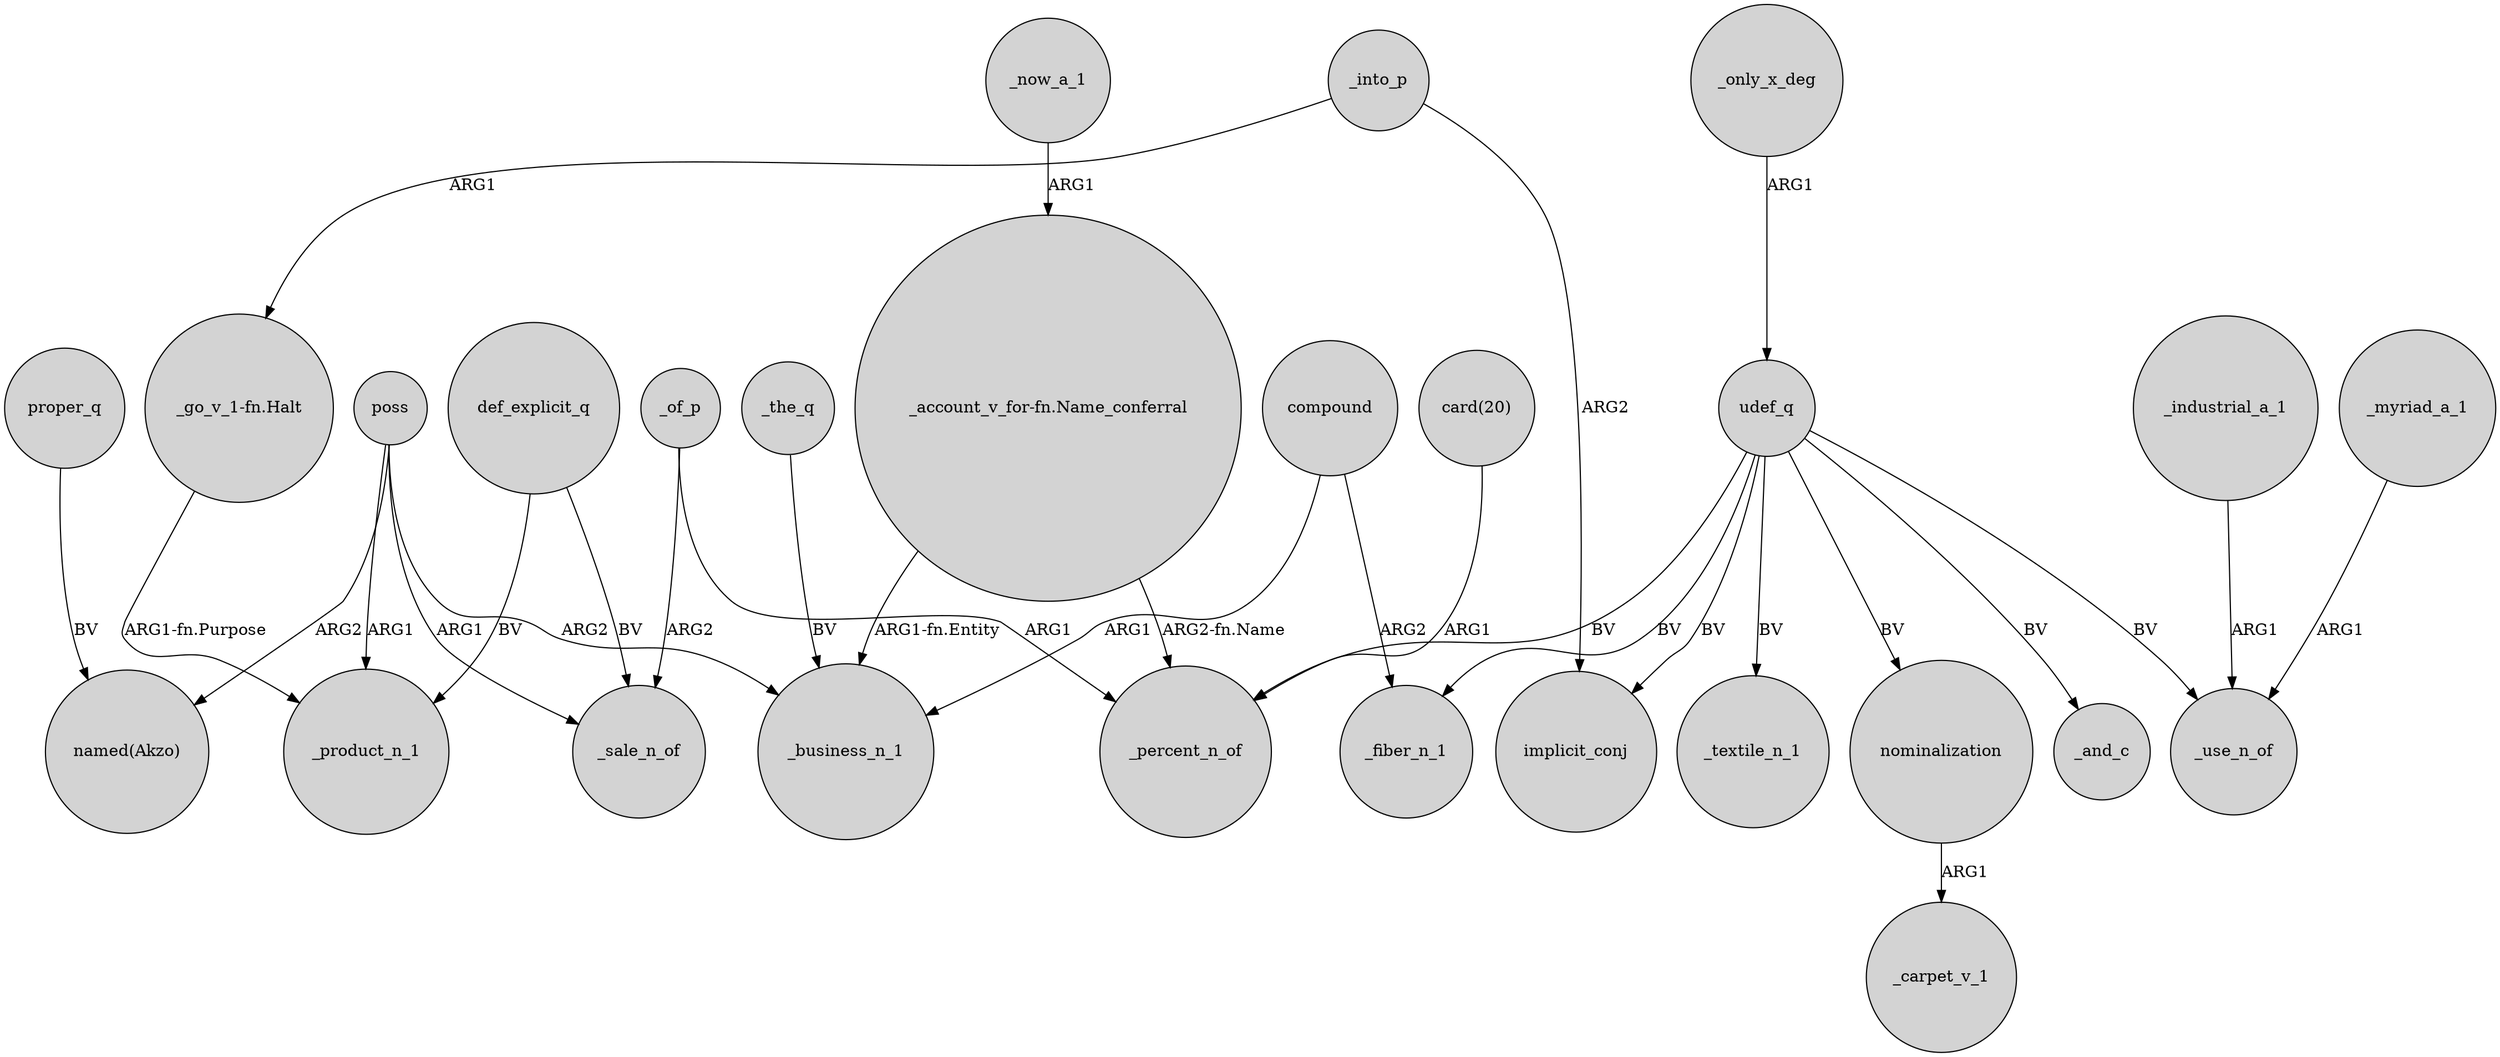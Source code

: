digraph {
	node [shape=circle style=filled]
	def_explicit_q -> _product_n_1 [label=BV]
	"_account_v_for-fn.Name_conferral" -> _business_n_1 [label="ARG1-fn.Entity"]
	udef_q -> _textile_n_1 [label=BV]
	_into_p -> "_go_v_1-fn.Halt" [label=ARG1]
	"card(20)" -> _percent_n_of [label=ARG1]
	_industrial_a_1 -> _use_n_of [label=ARG1]
	_now_a_1 -> "_account_v_for-fn.Name_conferral" [label=ARG1]
	udef_q -> nominalization [label=BV]
	_the_q -> _business_n_1 [label=BV]
	_of_p -> _sale_n_of [label=ARG2]
	udef_q -> _and_c [label=BV]
	_of_p -> _percent_n_of [label=ARG1]
	udef_q -> _fiber_n_1 [label=BV]
	"_account_v_for-fn.Name_conferral" -> _percent_n_of [label="ARG2-fn.Name"]
	poss -> "named(Akzo)" [label=ARG2]
	_myriad_a_1 -> _use_n_of [label=ARG1]
	compound -> _fiber_n_1 [label=ARG2]
	def_explicit_q -> _sale_n_of [label=BV]
	udef_q -> _percent_n_of [label=BV]
	"_go_v_1-fn.Halt" -> _product_n_1 [label="ARG1-fn.Purpose"]
	poss -> _business_n_1 [label=ARG2]
	proper_q -> "named(Akzo)" [label=BV]
	udef_q -> _use_n_of [label=BV]
	_into_p -> implicit_conj [label=ARG2]
	_only_x_deg -> udef_q [label=ARG1]
	poss -> _product_n_1 [label=ARG1]
	compound -> _business_n_1 [label=ARG1]
	nominalization -> _carpet_v_1 [label=ARG1]
	udef_q -> implicit_conj [label=BV]
	poss -> _sale_n_of [label=ARG1]
}
